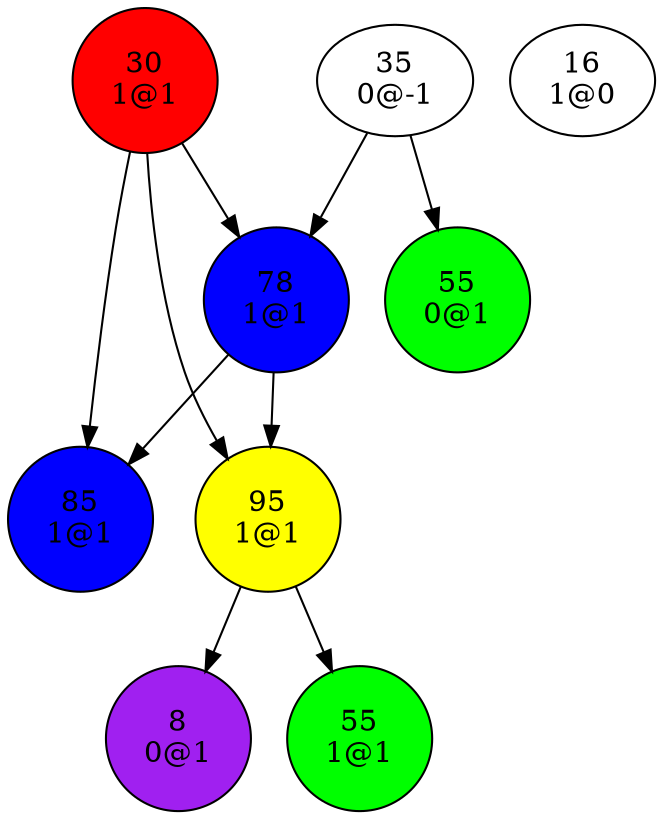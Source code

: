 digraph {
"8
0@1";
"16
1@0";
"30
1@1"->"78
1@1";
"30
1@1"->"85
1@1";
"30
1@1"->"95
1@1";
"35
0@-1"->"55
0@1";
"35
0@-1"->"78
1@1";
"55
0@1";
"55
1@1";
"78
1@1"->"85
1@1";
"78
1@1"->"95
1@1";
"85
1@1";
"95
1@1"->"8
0@1";
"95
1@1"->"55
1@1";
"8
0@1"[shape=circle, style=filled, fillcolor=purple];
"30
1@1"[shape=circle, style=filled, fillcolor=red];
"55
0@1"[shape=circle, style=filled, fillcolor=green];
"55
1@1"[shape=circle, style=filled, fillcolor=green];
"78
1@1"[shape=circle, style=filled, fillcolor=blue];
"85
1@1"[shape=circle, style=filled, fillcolor=blue];
"95
1@1"[shape=circle, style=filled, fillcolor=yellow];
}